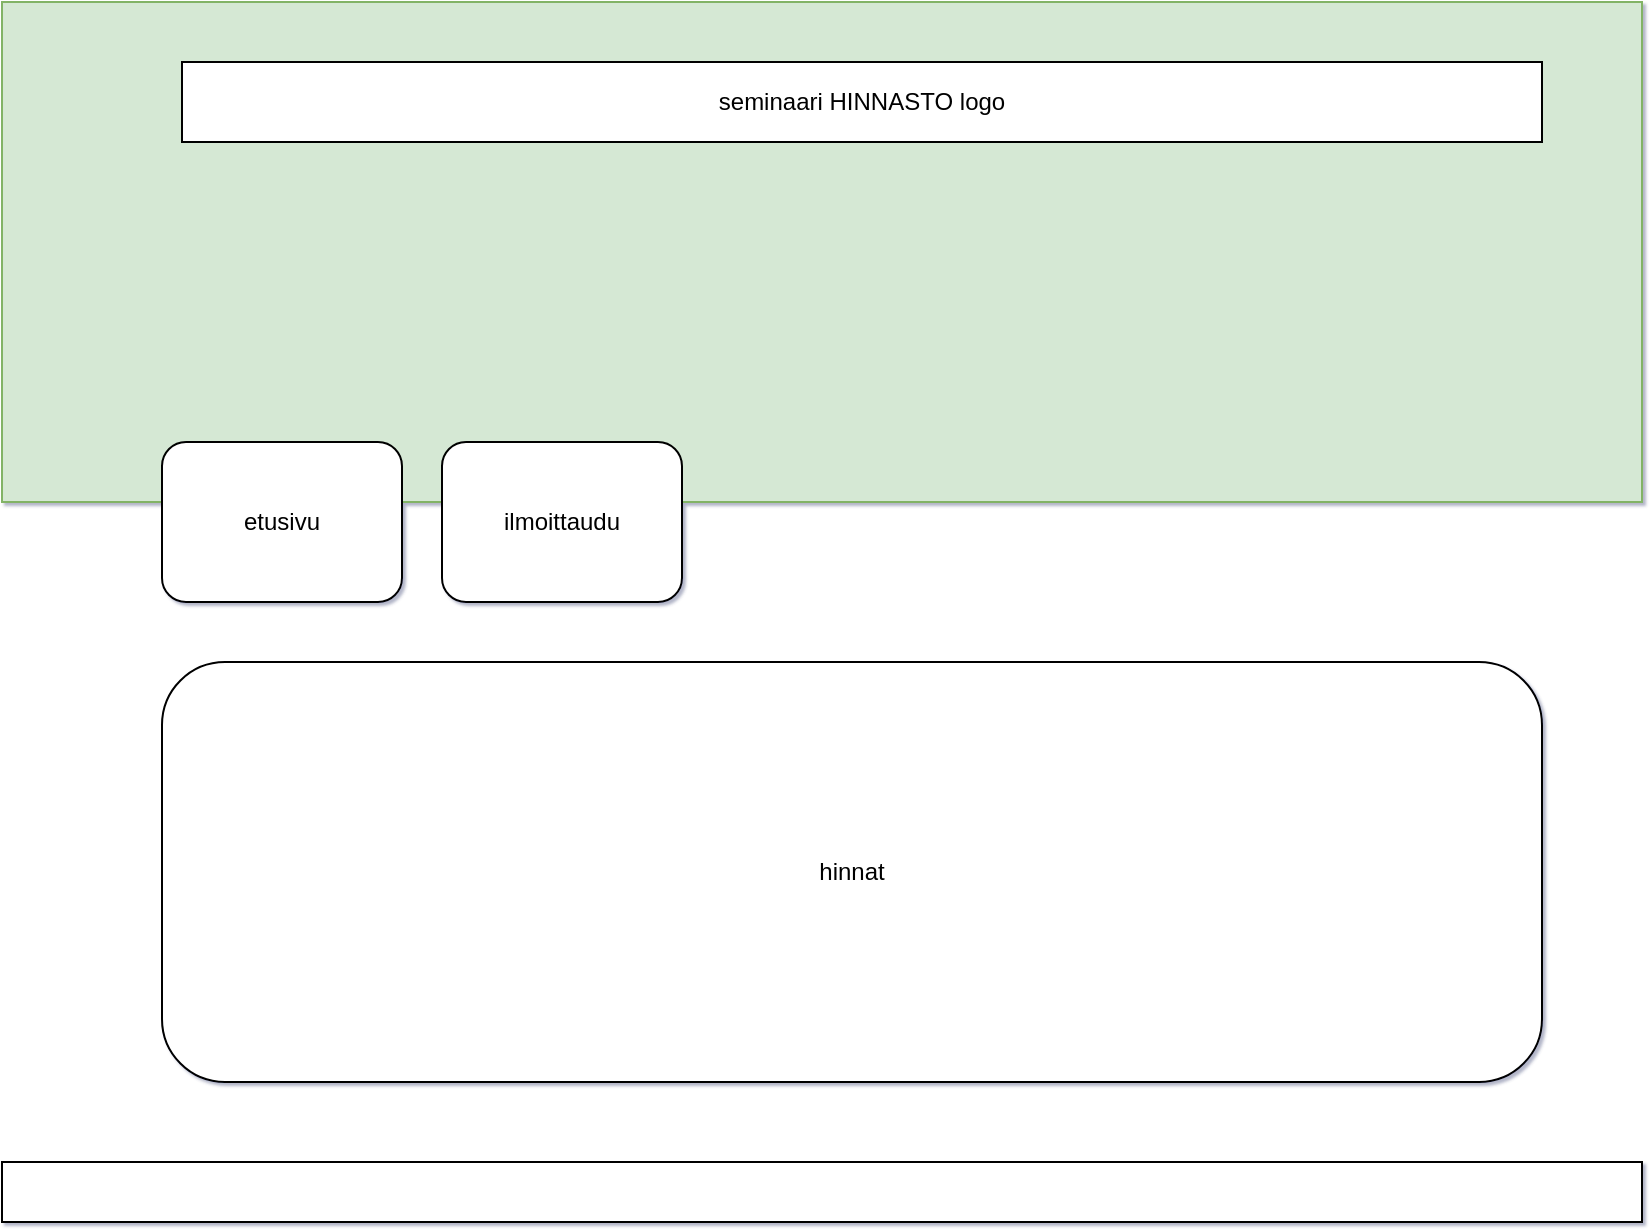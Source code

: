 <mxfile version="15.4.3" type="github">
  <diagram id="5jNulMBCk2qbcnPB_fVQ" name="Page-1">
    <mxGraphModel dx="1473" dy="756" grid="1" gridSize="10" guides="1" tooltips="1" connect="1" arrows="1" fold="1" page="1" pageScale="1" pageWidth="827" pageHeight="1169" math="0" shadow="1">
      <root>
        <mxCell id="0" />
        <mxCell id="1" parent="0" />
        <mxCell id="_lEYPxIEGOC4KpnFCUQz-1" value="" style="rounded=0;whiteSpace=wrap;html=1;fillColor=#d5e8d4;strokeColor=#82b366;" vertex="1" parent="1">
          <mxGeometry width="820" height="250" as="geometry" />
        </mxCell>
        <mxCell id="_lEYPxIEGOC4KpnFCUQz-2" value="etusivu" style="rounded=1;whiteSpace=wrap;html=1;" vertex="1" parent="1">
          <mxGeometry x="80" y="220" width="120" height="80" as="geometry" />
        </mxCell>
        <mxCell id="_lEYPxIEGOC4KpnFCUQz-3" value="ilmoittaudu" style="rounded=1;whiteSpace=wrap;html=1;" vertex="1" parent="1">
          <mxGeometry x="220" y="220" width="120" height="80" as="geometry" />
        </mxCell>
        <mxCell id="_lEYPxIEGOC4KpnFCUQz-4" value="hinnat" style="rounded=1;whiteSpace=wrap;html=1;" vertex="1" parent="1">
          <mxGeometry x="80" y="330" width="690" height="210" as="geometry" />
        </mxCell>
        <mxCell id="_lEYPxIEGOC4KpnFCUQz-5" value="" style="rounded=0;whiteSpace=wrap;html=1;" vertex="1" parent="1">
          <mxGeometry y="580" width="820" height="30" as="geometry" />
        </mxCell>
        <mxCell id="_lEYPxIEGOC4KpnFCUQz-6" value="seminaari&lt;span style=&quot;white-space: pre&quot;&gt;	&lt;/span&gt;HINNASTO&lt;span style=&quot;white-space: pre&quot;&gt;	&lt;/span&gt;logo" style="rounded=0;whiteSpace=wrap;html=1;" vertex="1" parent="1">
          <mxGeometry x="90" y="30" width="680" height="40" as="geometry" />
        </mxCell>
      </root>
    </mxGraphModel>
  </diagram>
</mxfile>
